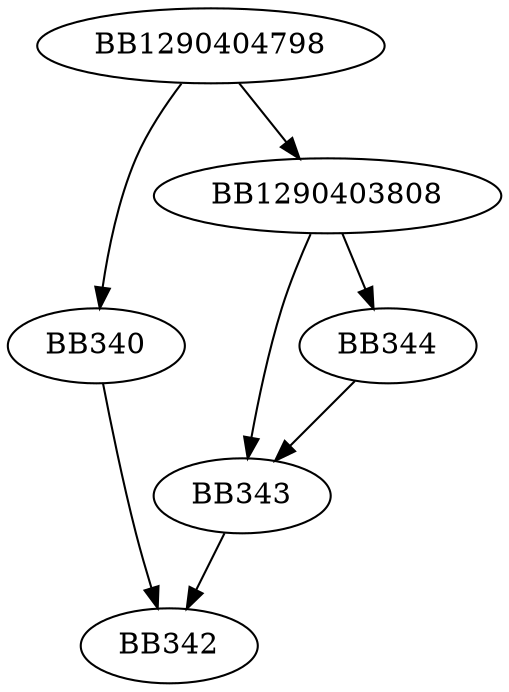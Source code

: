 digraph G{
	BB1290404798->BB340;
	BB1290404798->BB1290403808;
	BB340->BB342;
	BB1290403808->BB343;
	BB1290403808->BB344;
	BB344->BB343;
	BB343->BB342;
}
